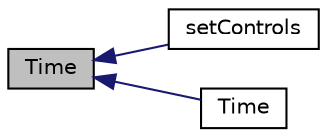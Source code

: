 digraph "Time"
{
  bgcolor="transparent";
  edge [fontname="Helvetica",fontsize="10",labelfontname="Helvetica",labelfontsize="10"];
  node [fontname="Helvetica",fontsize="10",shape=record];
  rankdir="LR";
  Node1 [label="Time",height=0.2,width=0.4,color="black", fillcolor="grey75", style="filled", fontcolor="black"];
  Node1 -> Node2 [dir="back",color="midnightblue",fontsize="10",style="solid",fontname="Helvetica"];
  Node2 [label="setControls",height=0.2,width=0.4,color="black",URL="$a02610.html#a8e7c44db2e98bebfcc1a22d512cd7b34",tooltip="Set the controls from the current controlDict. "];
  Node1 -> Node3 [dir="back",color="midnightblue",fontsize="10",style="solid",fontname="Helvetica"];
  Node3 [label="Time",height=0.2,width=0.4,color="black",URL="$a02610.html#a6edc294c4512187449afb98a4fa0c000",tooltip="Construct given name of dictionary to read, rootPath and casePath. "];
}
